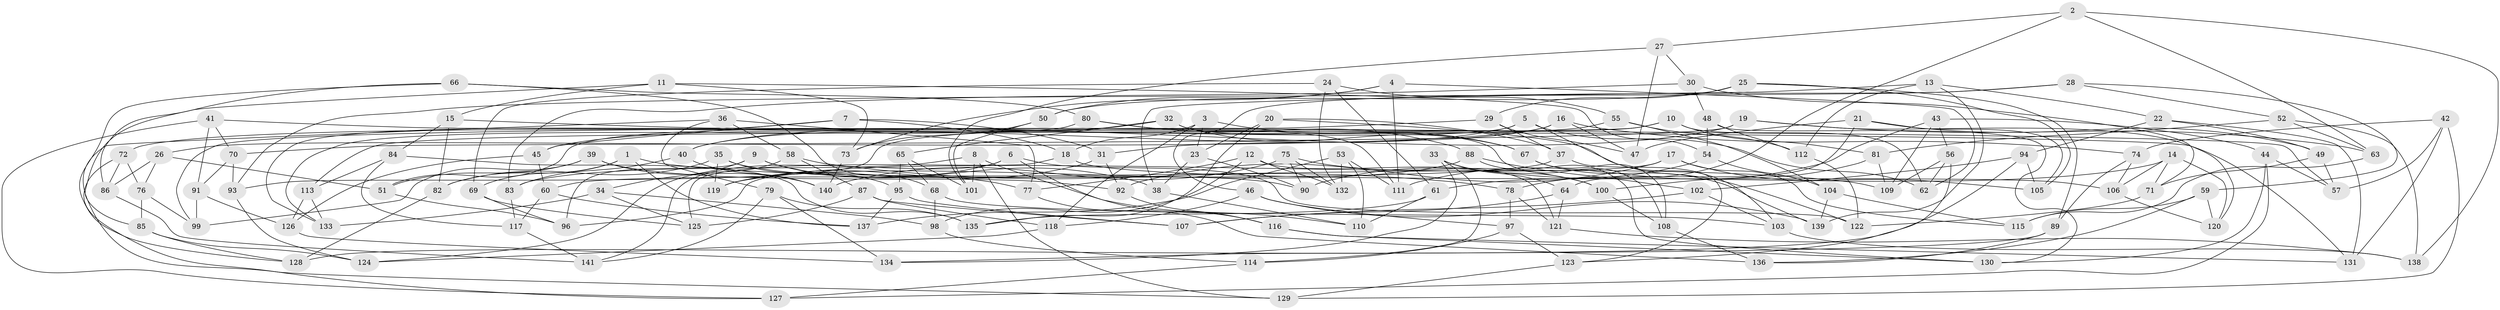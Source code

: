 // coarse degree distribution, {6: 0.4943820224719101, 5: 0.0898876404494382, 4: 0.39325842696629215, 3: 0.02247191011235955}
// Generated by graph-tools (version 1.1) at 2025/24/03/03/25 07:24:24]
// undirected, 141 vertices, 282 edges
graph export_dot {
graph [start="1"]
  node [color=gray90,style=filled];
  1;
  2;
  3;
  4;
  5;
  6;
  7;
  8;
  9;
  10;
  11;
  12;
  13;
  14;
  15;
  16;
  17;
  18;
  19;
  20;
  21;
  22;
  23;
  24;
  25;
  26;
  27;
  28;
  29;
  30;
  31;
  32;
  33;
  34;
  35;
  36;
  37;
  38;
  39;
  40;
  41;
  42;
  43;
  44;
  45;
  46;
  47;
  48;
  49;
  50;
  51;
  52;
  53;
  54;
  55;
  56;
  57;
  58;
  59;
  60;
  61;
  62;
  63;
  64;
  65;
  66;
  67;
  68;
  69;
  70;
  71;
  72;
  73;
  74;
  75;
  76;
  77;
  78;
  79;
  80;
  81;
  82;
  83;
  84;
  85;
  86;
  87;
  88;
  89;
  90;
  91;
  92;
  93;
  94;
  95;
  96;
  97;
  98;
  99;
  100;
  101;
  102;
  103;
  104;
  105;
  106;
  107;
  108;
  109;
  110;
  111;
  112;
  113;
  114;
  115;
  116;
  117;
  118;
  119;
  120;
  121;
  122;
  123;
  124;
  125;
  126;
  127;
  128;
  129;
  130;
  131;
  132;
  133;
  134;
  135;
  136;
  137;
  138;
  139;
  140;
  141;
  1 -- 137;
  1 -- 69;
  1 -- 109;
  1 -- 82;
  2 -- 27;
  2 -- 63;
  2 -- 78;
  2 -- 138;
  3 -- 23;
  3 -- 118;
  3 -- 67;
  3 -- 18;
  4 -- 73;
  4 -- 62;
  4 -- 111;
  4 -- 50;
  5 -- 62;
  5 -- 103;
  5 -- 40;
  5 -- 51;
  6 -- 141;
  6 -- 122;
  6 -- 119;
  6 -- 116;
  7 -- 133;
  7 -- 18;
  7 -- 31;
  7 -- 45;
  8 -- 129;
  8 -- 101;
  8 -- 110;
  8 -- 83;
  9 -- 38;
  9 -- 96;
  9 -- 34;
  9 -- 77;
  10 -- 81;
  10 -- 93;
  10 -- 62;
  10 -- 113;
  11 -- 73;
  11 -- 54;
  11 -- 85;
  11 -- 15;
  12 -- 132;
  12 -- 98;
  12 -- 121;
  12 -- 77;
  13 -- 112;
  13 -- 38;
  13 -- 139;
  13 -- 22;
  14 -- 71;
  14 -- 106;
  14 -- 120;
  14 -- 61;
  15 -- 82;
  15 -- 84;
  15 -- 57;
  16 -- 26;
  16 -- 31;
  16 -- 47;
  16 -- 74;
  17 -- 115;
  17 -- 105;
  17 -- 92;
  17 -- 96;
  18 -- 125;
  18 -- 106;
  19 -- 40;
  19 -- 120;
  19 -- 63;
  19 -- 70;
  20 -- 135;
  20 -- 122;
  20 -- 37;
  20 -- 23;
  21 -- 47;
  21 -- 64;
  21 -- 105;
  21 -- 49;
  22 -- 131;
  22 -- 94;
  22 -- 49;
  23 -- 90;
  23 -- 38;
  24 -- 55;
  24 -- 132;
  24 -- 69;
  24 -- 61;
  25 -- 89;
  25 -- 50;
  25 -- 105;
  25 -- 29;
  26 -- 51;
  26 -- 86;
  26 -- 76;
  27 -- 101;
  27 -- 30;
  27 -- 47;
  28 -- 46;
  28 -- 59;
  28 -- 52;
  28 -- 93;
  29 -- 47;
  29 -- 37;
  29 -- 99;
  30 -- 71;
  30 -- 48;
  30 -- 83;
  31 -- 119;
  31 -- 92;
  32 -- 108;
  32 -- 65;
  32 -- 45;
  32 -- 67;
  33 -- 114;
  33 -- 100;
  33 -- 134;
  33 -- 64;
  34 -- 125;
  34 -- 133;
  34 -- 98;
  35 -- 82;
  35 -- 90;
  35 -- 95;
  35 -- 119;
  36 -- 58;
  36 -- 77;
  36 -- 129;
  36 -- 79;
  37 -- 60;
  37 -- 123;
  38 -- 110;
  39 -- 92;
  39 -- 140;
  39 -- 51;
  39 -- 99;
  40 -- 83;
  40 -- 140;
  41 -- 91;
  41 -- 70;
  41 -- 127;
  41 -- 131;
  42 -- 74;
  42 -- 129;
  42 -- 131;
  42 -- 57;
  43 -- 111;
  43 -- 56;
  43 -- 44;
  43 -- 109;
  44 -- 130;
  44 -- 57;
  44 -- 127;
  45 -- 126;
  45 -- 60;
  46 -- 139;
  46 -- 118;
  46 -- 97;
  48 -- 112;
  48 -- 54;
  48 -- 130;
  49 -- 71;
  49 -- 57;
  50 -- 73;
  50 -- 101;
  51 -- 96;
  52 -- 138;
  52 -- 63;
  52 -- 81;
  53 -- 137;
  53 -- 132;
  53 -- 110;
  53 -- 111;
  54 -- 90;
  54 -- 104;
  55 -- 72;
  55 -- 104;
  55 -- 112;
  56 -- 109;
  56 -- 123;
  56 -- 62;
  58 -- 124;
  58 -- 87;
  58 -- 78;
  59 -- 120;
  59 -- 115;
  59 -- 136;
  60 -- 137;
  60 -- 117;
  61 -- 135;
  61 -- 110;
  63 -- 115;
  64 -- 121;
  64 -- 107;
  65 -- 95;
  65 -- 101;
  65 -- 68;
  66 -- 128;
  66 -- 68;
  66 -- 80;
  66 -- 86;
  67 -- 139;
  67 -- 108;
  68 -- 98;
  68 -- 103;
  69 -- 125;
  69 -- 96;
  70 -- 93;
  70 -- 91;
  71 -- 122;
  72 -- 76;
  72 -- 86;
  72 -- 127;
  73 -- 140;
  74 -- 106;
  74 -- 89;
  75 -- 90;
  75 -- 140;
  75 -- 132;
  75 -- 100;
  76 -- 85;
  76 -- 99;
  77 -- 136;
  78 -- 97;
  78 -- 121;
  79 -- 141;
  79 -- 135;
  79 -- 134;
  80 -- 88;
  80 -- 111;
  80 -- 133;
  81 -- 109;
  81 -- 100;
  82 -- 128;
  83 -- 117;
  84 -- 135;
  84 -- 117;
  84 -- 113;
  85 -- 124;
  85 -- 128;
  86 -- 141;
  87 -- 118;
  87 -- 107;
  87 -- 125;
  88 -- 119;
  88 -- 102;
  88 -- 130;
  89 -- 134;
  89 -- 136;
  91 -- 99;
  91 -- 126;
  92 -- 116;
  93 -- 124;
  94 -- 128;
  94 -- 102;
  94 -- 105;
  95 -- 107;
  95 -- 137;
  97 -- 123;
  97 -- 114;
  98 -- 114;
  100 -- 108;
  102 -- 103;
  102 -- 107;
  103 -- 138;
  104 -- 115;
  104 -- 139;
  106 -- 120;
  108 -- 136;
  112 -- 122;
  113 -- 126;
  113 -- 133;
  114 -- 127;
  116 -- 130;
  116 -- 131;
  117 -- 141;
  118 -- 124;
  121 -- 138;
  123 -- 129;
  126 -- 134;
}
